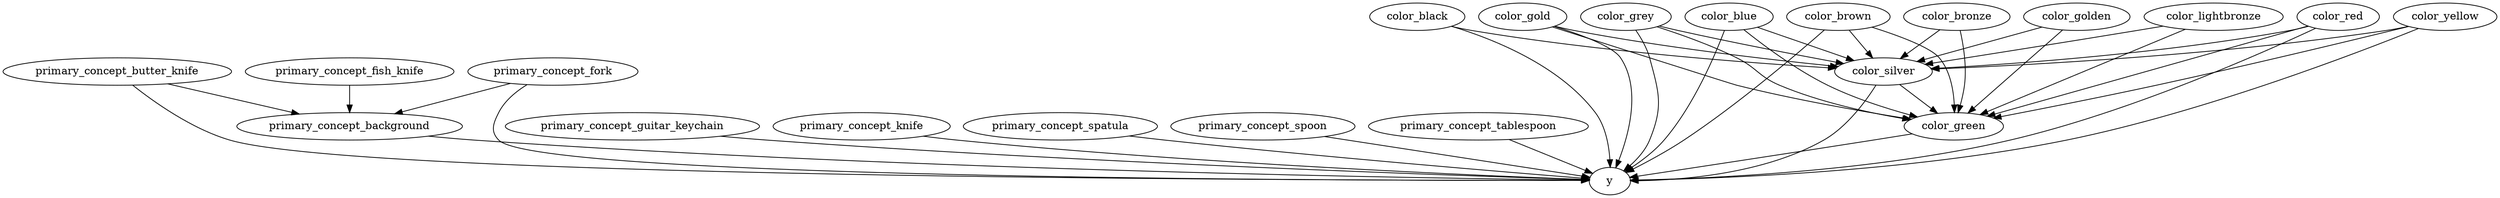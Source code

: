 strict digraph  {
primary_concept_background;
y;
primary_concept_butter_knife;
primary_concept_fork;
primary_concept_guitar_keychain;
primary_concept_knife;
primary_concept_spatula;
primary_concept_spoon;
primary_concept_tablespoon;
color_black;
color_blue;
color_brown;
color_gold;
color_green;
color_grey;
color_red;
color_silver;
color_yellow;
primary_concept_fish_knife;
color_bronze;
color_golden;
color_lightbronze;
primary_concept_background -> y;
primary_concept_butter_knife -> y;
primary_concept_butter_knife -> primary_concept_background;
primary_concept_fork -> y;
primary_concept_fork -> primary_concept_background;
primary_concept_guitar_keychain -> y;
primary_concept_knife -> y;
primary_concept_spatula -> y;
primary_concept_spoon -> y;
primary_concept_tablespoon -> y;
color_black -> y;
color_black -> color_silver;
color_blue -> y;
color_blue -> color_green;
color_blue -> color_silver;
color_brown -> y;
color_brown -> color_green;
color_brown -> color_silver;
color_gold -> y;
color_gold -> color_green;
color_gold -> color_silver;
color_green -> y;
color_grey -> y;
color_grey -> color_green;
color_grey -> color_silver;
color_red -> y;
color_red -> color_green;
color_red -> color_silver;
color_silver -> y;
color_silver -> color_green;
color_yellow -> y;
color_yellow -> color_green;
color_yellow -> color_silver;
primary_concept_fish_knife -> primary_concept_background;
color_bronze -> color_green;
color_bronze -> color_silver;
color_golden -> color_green;
color_golden -> color_silver;
color_lightbronze -> color_green;
color_lightbronze -> color_silver;
}
